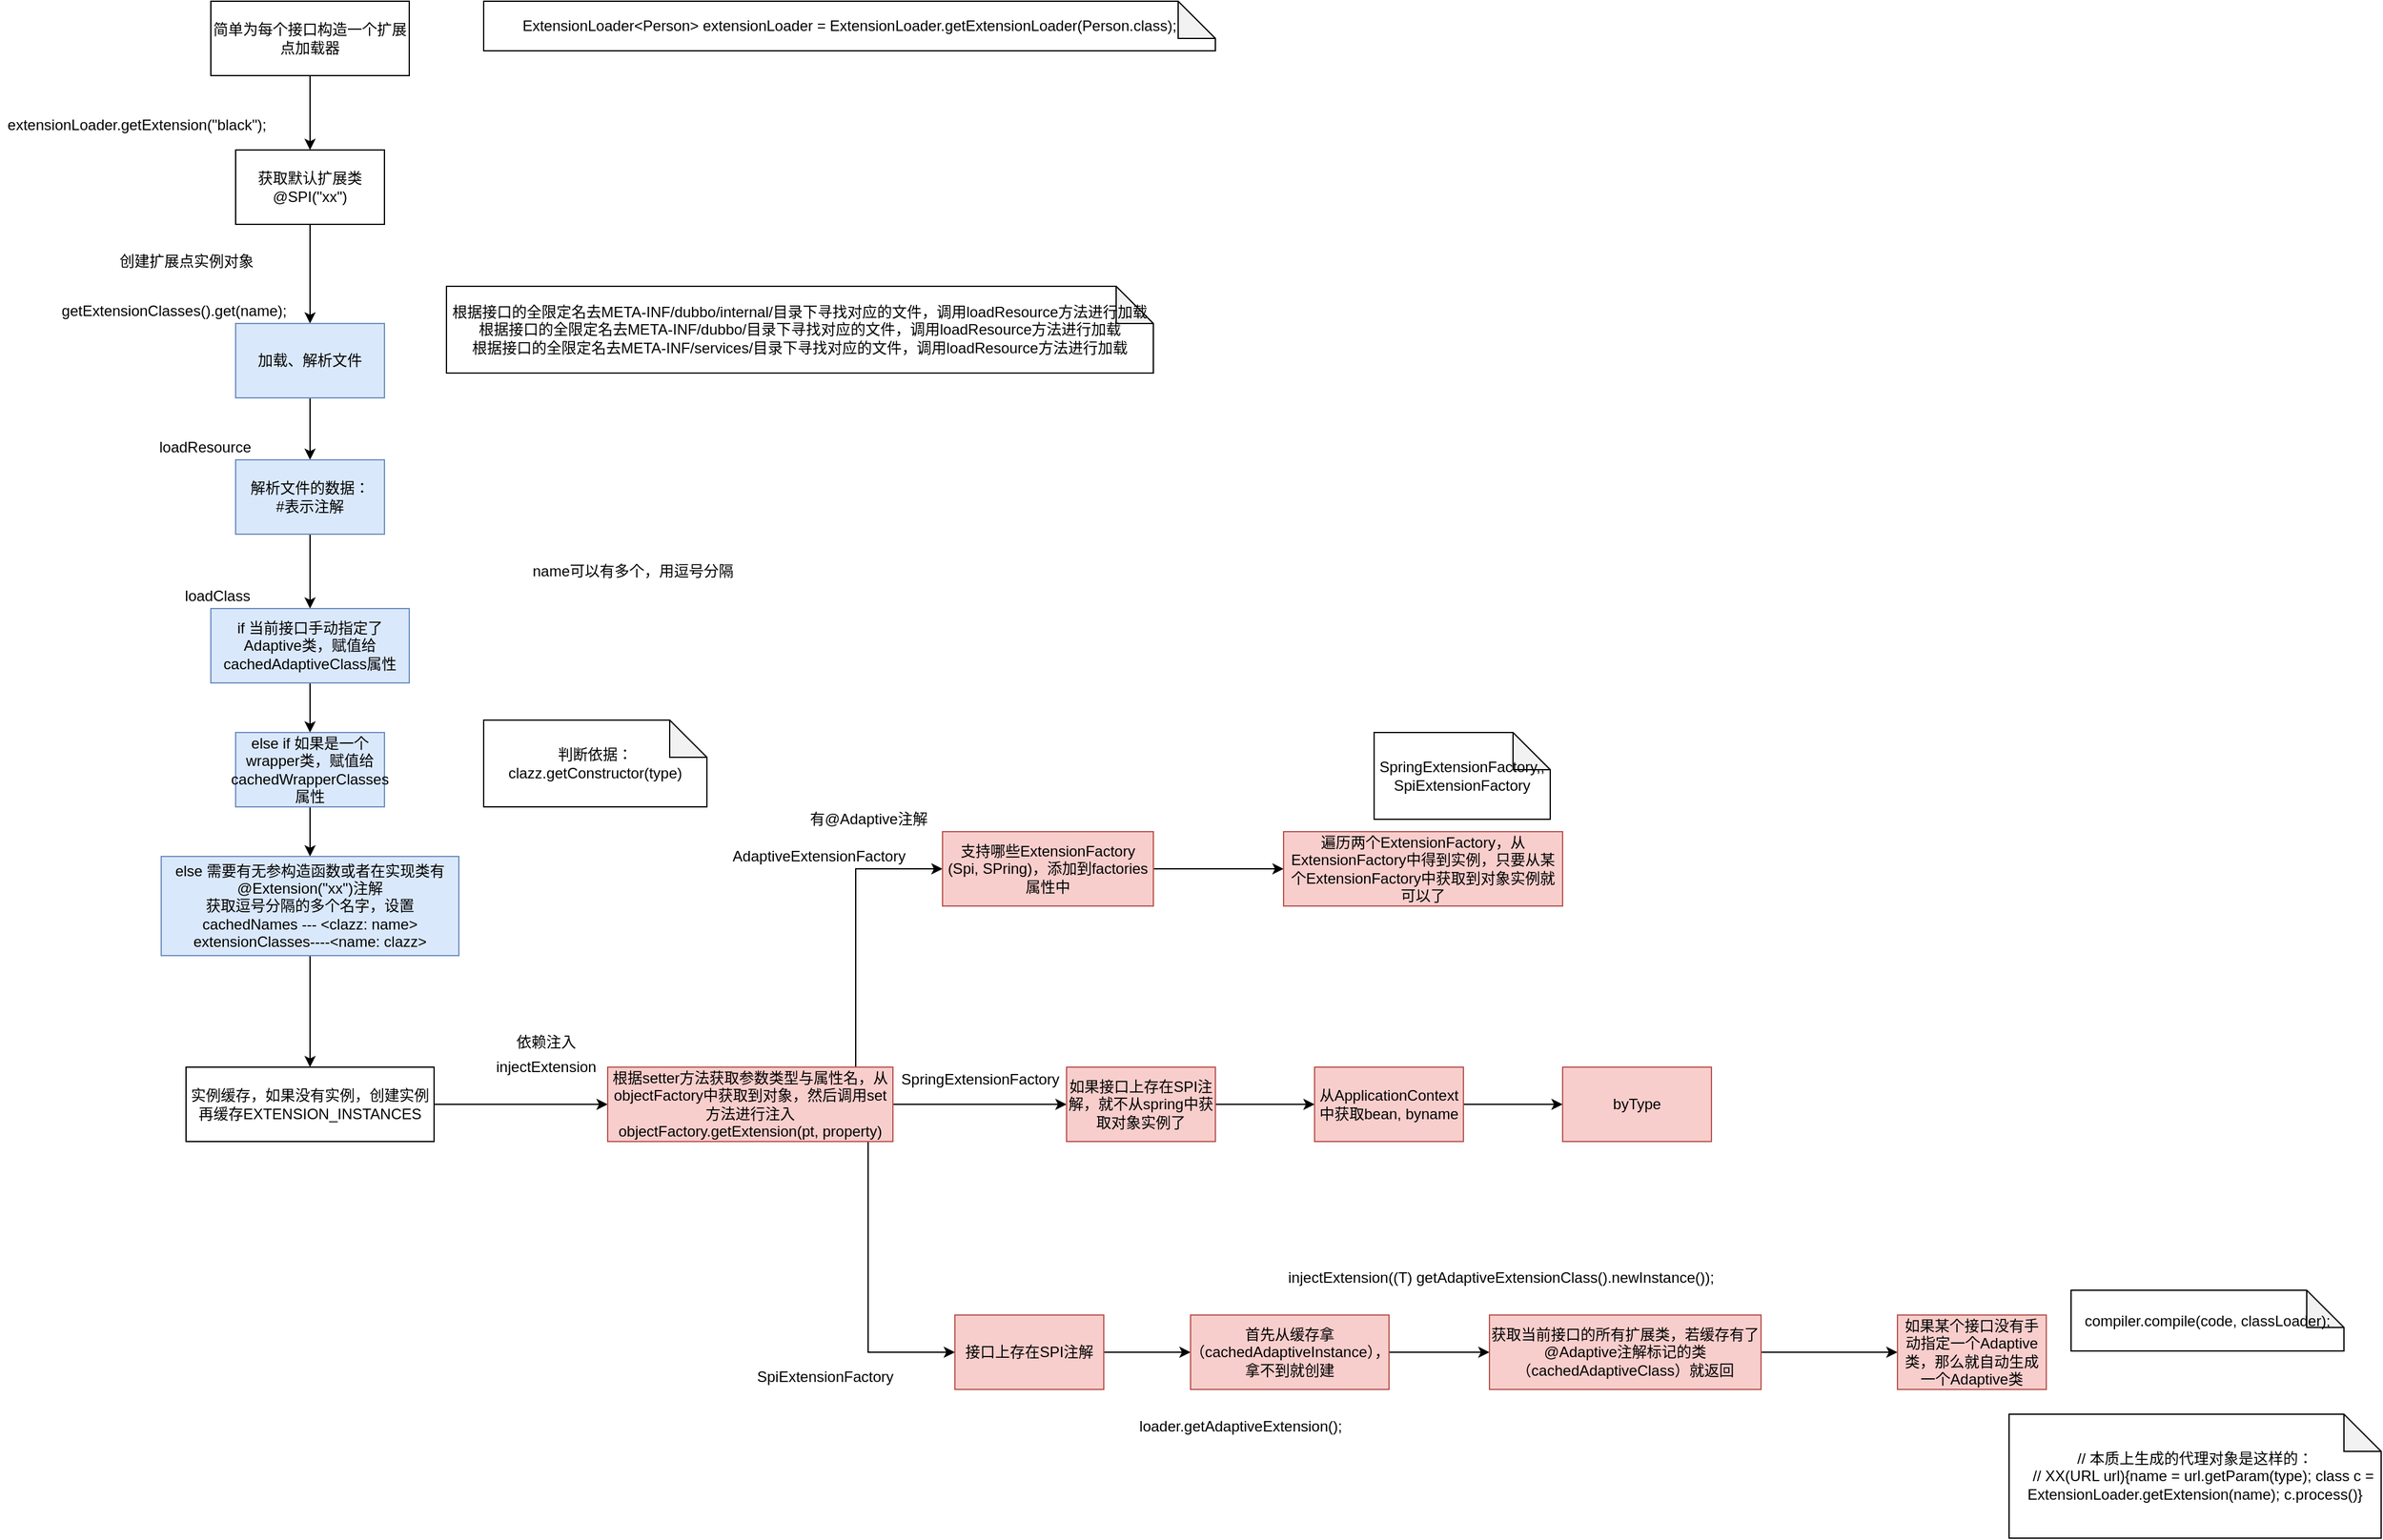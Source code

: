 <mxfile version="14.6.1" type="github">
  <diagram id="C5RBs43oDa-KdzZeNtuy" name="Page-1">
    <mxGraphModel dx="1038" dy="548" grid="1" gridSize="10" guides="1" tooltips="1" connect="1" arrows="1" fold="1" page="1" pageScale="1" pageWidth="827" pageHeight="1169" math="0" shadow="0">
      <root>
        <mxCell id="WIyWlLk6GJQsqaUBKTNV-0" />
        <mxCell id="WIyWlLk6GJQsqaUBKTNV-1" parent="WIyWlLk6GJQsqaUBKTNV-0" />
        <mxCell id="Fe7EvbnMttBvc-4abCSX-3" value="" style="edgeStyle=orthogonalEdgeStyle;rounded=0;orthogonalLoop=1;jettySize=auto;html=1;" edge="1" parent="WIyWlLk6GJQsqaUBKTNV-1" source="Fe7EvbnMttBvc-4abCSX-0" target="Fe7EvbnMttBvc-4abCSX-2">
          <mxGeometry relative="1" as="geometry" />
        </mxCell>
        <mxCell id="Fe7EvbnMttBvc-4abCSX-0" value="简单为每个接口构造一个扩展点加载器" style="rounded=0;whiteSpace=wrap;html=1;" vertex="1" parent="WIyWlLk6GJQsqaUBKTNV-1">
          <mxGeometry x="210" y="80" width="160" height="60" as="geometry" />
        </mxCell>
        <mxCell id="Fe7EvbnMttBvc-4abCSX-1" value="ExtensionLoader&amp;lt;Person&amp;gt; extensionLoader = ExtensionLoader.getExtensionLoader(Person.class);" style="shape=note;whiteSpace=wrap;html=1;backgroundOutline=1;darkOpacity=0.05;" vertex="1" parent="WIyWlLk6GJQsqaUBKTNV-1">
          <mxGeometry x="430" y="80" width="590" height="40" as="geometry" />
        </mxCell>
        <mxCell id="Fe7EvbnMttBvc-4abCSX-6" value="" style="edgeStyle=orthogonalEdgeStyle;rounded=0;orthogonalLoop=1;jettySize=auto;html=1;" edge="1" parent="WIyWlLk6GJQsqaUBKTNV-1" source="Fe7EvbnMttBvc-4abCSX-2" target="Fe7EvbnMttBvc-4abCSX-5">
          <mxGeometry relative="1" as="geometry" />
        </mxCell>
        <mxCell id="Fe7EvbnMttBvc-4abCSX-2" value="获取默认扩展类&lt;br&gt;@SPI(&quot;xx&quot;)" style="whiteSpace=wrap;html=1;rounded=0;" vertex="1" parent="WIyWlLk6GJQsqaUBKTNV-1">
          <mxGeometry x="230" y="200" width="120" height="60" as="geometry" />
        </mxCell>
        <mxCell id="Fe7EvbnMttBvc-4abCSX-4" value="extensionLoader.getExtension(&quot;black&quot;);" style="text;html=1;align=center;verticalAlign=middle;resizable=0;points=[];autosize=1;strokeColor=none;" vertex="1" parent="WIyWlLk6GJQsqaUBKTNV-1">
          <mxGeometry x="40" y="170" width="220" height="20" as="geometry" />
        </mxCell>
        <mxCell id="Fe7EvbnMttBvc-4abCSX-11" value="" style="edgeStyle=orthogonalEdgeStyle;rounded=0;orthogonalLoop=1;jettySize=auto;html=1;" edge="1" parent="WIyWlLk6GJQsqaUBKTNV-1" source="Fe7EvbnMttBvc-4abCSX-5" target="Fe7EvbnMttBvc-4abCSX-10">
          <mxGeometry relative="1" as="geometry" />
        </mxCell>
        <mxCell id="Fe7EvbnMttBvc-4abCSX-5" value="加载、解析文件" style="whiteSpace=wrap;html=1;rounded=0;fillColor=#dae8fc;strokeColor=#6c8ebf;" vertex="1" parent="WIyWlLk6GJQsqaUBKTNV-1">
          <mxGeometry x="230" y="340" width="120" height="60" as="geometry" />
        </mxCell>
        <mxCell id="Fe7EvbnMttBvc-4abCSX-7" value="创建扩展点实例对象" style="text;html=1;align=center;verticalAlign=middle;resizable=0;points=[];autosize=1;strokeColor=none;" vertex="1" parent="WIyWlLk6GJQsqaUBKTNV-1">
          <mxGeometry x="130" y="280" width="120" height="20" as="geometry" />
        </mxCell>
        <mxCell id="Fe7EvbnMttBvc-4abCSX-8" value="getExtensionClasses().get(name);" style="text;html=1;align=center;verticalAlign=middle;resizable=0;points=[];autosize=1;strokeColor=none;" vertex="1" parent="WIyWlLk6GJQsqaUBKTNV-1">
          <mxGeometry x="80" y="320" width="200" height="20" as="geometry" />
        </mxCell>
        <mxCell id="Fe7EvbnMttBvc-4abCSX-9" value="&lt;div&gt;根据接口的全限定名去META-INF/dubbo/internal/目录下寻找对应的文件，调用loadResource方法进行加载&lt;/div&gt;&lt;div&gt;根据接口的全限定名去META-INF/dubbo/目录下寻找对应的文件，调用loadResource方法进行加载&lt;/div&gt;&lt;div&gt;根据接口的全限定名去META-INF/services/目录下寻找对应的文件，调用loadResource方法进行加载&lt;/div&gt;" style="shape=note;whiteSpace=wrap;html=1;backgroundOutline=1;darkOpacity=0.05;" vertex="1" parent="WIyWlLk6GJQsqaUBKTNV-1">
          <mxGeometry x="400" y="310" width="570" height="70" as="geometry" />
        </mxCell>
        <mxCell id="Fe7EvbnMttBvc-4abCSX-14" value="" style="edgeStyle=orthogonalEdgeStyle;rounded=0;orthogonalLoop=1;jettySize=auto;html=1;" edge="1" parent="WIyWlLk6GJQsqaUBKTNV-1" source="Fe7EvbnMttBvc-4abCSX-10" target="Fe7EvbnMttBvc-4abCSX-13">
          <mxGeometry relative="1" as="geometry" />
        </mxCell>
        <mxCell id="Fe7EvbnMttBvc-4abCSX-10" value="解析文件的数据：&lt;br&gt;#表示注解&lt;br&gt;" style="whiteSpace=wrap;html=1;rounded=0;strokeColor=#6c8ebf;fillColor=#dae8fc;" vertex="1" parent="WIyWlLk6GJQsqaUBKTNV-1">
          <mxGeometry x="230" y="450" width="120" height="60" as="geometry" />
        </mxCell>
        <mxCell id="Fe7EvbnMttBvc-4abCSX-12" value="loadResource" style="text;html=1;align=center;verticalAlign=middle;resizable=0;points=[];autosize=1;strokeColor=none;" vertex="1" parent="WIyWlLk6GJQsqaUBKTNV-1">
          <mxGeometry x="160" y="430" width="90" height="20" as="geometry" />
        </mxCell>
        <mxCell id="Fe7EvbnMttBvc-4abCSX-18" value="" style="edgeStyle=orthogonalEdgeStyle;rounded=0;orthogonalLoop=1;jettySize=auto;html=1;" edge="1" parent="WIyWlLk6GJQsqaUBKTNV-1" source="Fe7EvbnMttBvc-4abCSX-13" target="Fe7EvbnMttBvc-4abCSX-17">
          <mxGeometry relative="1" as="geometry" />
        </mxCell>
        <mxCell id="Fe7EvbnMttBvc-4abCSX-13" value="if 当前接口手动指定了Adaptive类，赋值给cachedAdaptiveClass属性" style="whiteSpace=wrap;html=1;rounded=0;strokeColor=#6c8ebf;fillColor=#dae8fc;" vertex="1" parent="WIyWlLk6GJQsqaUBKTNV-1">
          <mxGeometry x="210" y="570" width="160" height="60" as="geometry" />
        </mxCell>
        <mxCell id="Fe7EvbnMttBvc-4abCSX-15" value="loadClass" style="text;html=1;align=center;verticalAlign=middle;resizable=0;points=[];autosize=1;strokeColor=none;" vertex="1" parent="WIyWlLk6GJQsqaUBKTNV-1">
          <mxGeometry x="180" y="550" width="70" height="20" as="geometry" />
        </mxCell>
        <mxCell id="Fe7EvbnMttBvc-4abCSX-16" value="&lt;span&gt;name可以有多个，用逗号分隔&lt;/span&gt;" style="text;html=1;align=center;verticalAlign=middle;resizable=0;points=[];autosize=1;strokeColor=none;" vertex="1" parent="WIyWlLk6GJQsqaUBKTNV-1">
          <mxGeometry x="460" y="530" width="180" height="20" as="geometry" />
        </mxCell>
        <mxCell id="Fe7EvbnMttBvc-4abCSX-21" value="" style="edgeStyle=orthogonalEdgeStyle;rounded=0;orthogonalLoop=1;jettySize=auto;html=1;" edge="1" parent="WIyWlLk6GJQsqaUBKTNV-1" source="Fe7EvbnMttBvc-4abCSX-17" target="Fe7EvbnMttBvc-4abCSX-20">
          <mxGeometry relative="1" as="geometry" />
        </mxCell>
        <mxCell id="Fe7EvbnMttBvc-4abCSX-17" value="else if 如果是一个wrapper类，赋值给cachedWrapperClasses属性" style="whiteSpace=wrap;html=1;rounded=0;strokeColor=#6c8ebf;fillColor=#dae8fc;" vertex="1" parent="WIyWlLk6GJQsqaUBKTNV-1">
          <mxGeometry x="230" y="670" width="120" height="60" as="geometry" />
        </mxCell>
        <mxCell id="Fe7EvbnMttBvc-4abCSX-19" value="判断依据：&lt;br&gt;clazz.getConstructor(type)" style="shape=note;whiteSpace=wrap;html=1;backgroundOutline=1;darkOpacity=0.05;" vertex="1" parent="WIyWlLk6GJQsqaUBKTNV-1">
          <mxGeometry x="430" y="660" width="180" height="70" as="geometry" />
        </mxCell>
        <mxCell id="Fe7EvbnMttBvc-4abCSX-23" value="" style="edgeStyle=orthogonalEdgeStyle;rounded=0;orthogonalLoop=1;jettySize=auto;html=1;" edge="1" parent="WIyWlLk6GJQsqaUBKTNV-1" source="Fe7EvbnMttBvc-4abCSX-20" target="Fe7EvbnMttBvc-4abCSX-22">
          <mxGeometry relative="1" as="geometry" />
        </mxCell>
        <mxCell id="Fe7EvbnMttBvc-4abCSX-20" value="else 需要有无参构造函数或者在实现类有@Extension(&quot;xx&quot;)注解&lt;br&gt;获取逗号分隔的多个名字，设置cachedNames --- &amp;lt;clazz: name&amp;gt;&lt;br&gt;extensionClasses----&amp;lt;name: clazz&amp;gt;" style="whiteSpace=wrap;html=1;rounded=0;strokeColor=#6c8ebf;fillColor=#dae8fc;" vertex="1" parent="WIyWlLk6GJQsqaUBKTNV-1">
          <mxGeometry x="170" y="770" width="240" height="80" as="geometry" />
        </mxCell>
        <mxCell id="Fe7EvbnMttBvc-4abCSX-25" value="" style="edgeStyle=orthogonalEdgeStyle;rounded=0;orthogonalLoop=1;jettySize=auto;html=1;" edge="1" parent="WIyWlLk6GJQsqaUBKTNV-1" source="Fe7EvbnMttBvc-4abCSX-22" target="Fe7EvbnMttBvc-4abCSX-24">
          <mxGeometry relative="1" as="geometry" />
        </mxCell>
        <mxCell id="Fe7EvbnMttBvc-4abCSX-22" value="实例缓存，如果没有实例，创建实例再缓存EXTENSION_INSTANCES" style="whiteSpace=wrap;html=1;rounded=0;" vertex="1" parent="WIyWlLk6GJQsqaUBKTNV-1">
          <mxGeometry x="190" y="940" width="200" height="60" as="geometry" />
        </mxCell>
        <mxCell id="Fe7EvbnMttBvc-4abCSX-29" value="" style="edgeStyle=orthogonalEdgeStyle;rounded=0;orthogonalLoop=1;jettySize=auto;html=1;" edge="1" parent="WIyWlLk6GJQsqaUBKTNV-1" source="Fe7EvbnMttBvc-4abCSX-24" target="Fe7EvbnMttBvc-4abCSX-28">
          <mxGeometry relative="1" as="geometry">
            <Array as="points">
              <mxPoint x="730" y="780" />
            </Array>
          </mxGeometry>
        </mxCell>
        <mxCell id="Fe7EvbnMttBvc-4abCSX-35" value="" style="edgeStyle=orthogonalEdgeStyle;rounded=0;orthogonalLoop=1;jettySize=auto;html=1;" edge="1" parent="WIyWlLk6GJQsqaUBKTNV-1" source="Fe7EvbnMttBvc-4abCSX-24" target="Fe7EvbnMttBvc-4abCSX-34">
          <mxGeometry relative="1" as="geometry" />
        </mxCell>
        <mxCell id="Fe7EvbnMttBvc-4abCSX-43" value="" style="edgeStyle=orthogonalEdgeStyle;rounded=0;orthogonalLoop=1;jettySize=auto;html=1;" edge="1" parent="WIyWlLk6GJQsqaUBKTNV-1" source="Fe7EvbnMttBvc-4abCSX-24" target="Fe7EvbnMttBvc-4abCSX-42">
          <mxGeometry relative="1" as="geometry">
            <Array as="points">
              <mxPoint x="740" y="1170" />
            </Array>
          </mxGeometry>
        </mxCell>
        <mxCell id="Fe7EvbnMttBvc-4abCSX-24" value="根据setter方法获取参数类型与属性名，从objectFactory中获取到对象，然后调用set方法进行注入&lt;br&gt;objectFactory.getExtension(pt, property)" style="whiteSpace=wrap;html=1;rounded=0;fillColor=#f8cecc;strokeColor=#b85450;" vertex="1" parent="WIyWlLk6GJQsqaUBKTNV-1">
          <mxGeometry x="530" y="940" width="230" height="60" as="geometry" />
        </mxCell>
        <mxCell id="Fe7EvbnMttBvc-4abCSX-26" value="依赖注入" style="text;html=1;align=center;verticalAlign=middle;resizable=0;points=[];autosize=1;strokeColor=none;" vertex="1" parent="WIyWlLk6GJQsqaUBKTNV-1">
          <mxGeometry x="450" y="910" width="60" height="20" as="geometry" />
        </mxCell>
        <mxCell id="Fe7EvbnMttBvc-4abCSX-27" value="injectExtension" style="text;html=1;align=center;verticalAlign=middle;resizable=0;points=[];autosize=1;strokeColor=none;" vertex="1" parent="WIyWlLk6GJQsqaUBKTNV-1">
          <mxGeometry x="430" y="930" width="100" height="20" as="geometry" />
        </mxCell>
        <mxCell id="Fe7EvbnMttBvc-4abCSX-32" value="" style="edgeStyle=orthogonalEdgeStyle;rounded=0;orthogonalLoop=1;jettySize=auto;html=1;" edge="1" parent="WIyWlLk6GJQsqaUBKTNV-1" source="Fe7EvbnMttBvc-4abCSX-28" target="Fe7EvbnMttBvc-4abCSX-31">
          <mxGeometry relative="1" as="geometry" />
        </mxCell>
        <mxCell id="Fe7EvbnMttBvc-4abCSX-28" value="支持哪些ExtensionFactory (Spi, SPring)，添加到factories属性中" style="whiteSpace=wrap;html=1;rounded=0;strokeColor=#b85450;fillColor=#f8cecc;" vertex="1" parent="WIyWlLk6GJQsqaUBKTNV-1">
          <mxGeometry x="800" y="750" width="170" height="60" as="geometry" />
        </mxCell>
        <mxCell id="Fe7EvbnMttBvc-4abCSX-30" value="AdaptiveExtensionFactory" style="text;html=1;align=center;verticalAlign=middle;resizable=0;points=[];autosize=1;strokeColor=none;" vertex="1" parent="WIyWlLk6GJQsqaUBKTNV-1">
          <mxGeometry x="625" y="760" width="150" height="20" as="geometry" />
        </mxCell>
        <mxCell id="Fe7EvbnMttBvc-4abCSX-31" value="遍历两个ExtensionFactory，从ExtensionFactory中得到实例，只要从某个ExtensionFactory中获取到对象实例就可以了" style="whiteSpace=wrap;html=1;rounded=0;strokeColor=#b85450;fillColor=#f8cecc;" vertex="1" parent="WIyWlLk6GJQsqaUBKTNV-1">
          <mxGeometry x="1075" y="750" width="225" height="60" as="geometry" />
        </mxCell>
        <mxCell id="Fe7EvbnMttBvc-4abCSX-33" value="SpringExtensionFactory,, SpiExtensionFactory" style="shape=note;whiteSpace=wrap;html=1;backgroundOutline=1;darkOpacity=0.05;" vertex="1" parent="WIyWlLk6GJQsqaUBKTNV-1">
          <mxGeometry x="1148" y="670" width="142" height="70" as="geometry" />
        </mxCell>
        <mxCell id="Fe7EvbnMttBvc-4abCSX-39" value="" style="edgeStyle=orthogonalEdgeStyle;rounded=0;orthogonalLoop=1;jettySize=auto;html=1;" edge="1" parent="WIyWlLk6GJQsqaUBKTNV-1" source="Fe7EvbnMttBvc-4abCSX-34" target="Fe7EvbnMttBvc-4abCSX-38">
          <mxGeometry relative="1" as="geometry" />
        </mxCell>
        <mxCell id="Fe7EvbnMttBvc-4abCSX-34" value="如果接口上存在SPI注解，就不从spring中获取对象实例了" style="whiteSpace=wrap;html=1;rounded=0;strokeColor=#b85450;fillColor=#f8cecc;" vertex="1" parent="WIyWlLk6GJQsqaUBKTNV-1">
          <mxGeometry x="900" y="940" width="120" height="60" as="geometry" />
        </mxCell>
        <mxCell id="Fe7EvbnMttBvc-4abCSX-36" value="有@Adaptive注解" style="text;html=1;align=center;verticalAlign=middle;resizable=0;points=[];autosize=1;strokeColor=none;" vertex="1" parent="WIyWlLk6GJQsqaUBKTNV-1">
          <mxGeometry x="685" y="730" width="110" height="20" as="geometry" />
        </mxCell>
        <mxCell id="Fe7EvbnMttBvc-4abCSX-37" value="SpringExtensionFactory" style="text;html=1;align=center;verticalAlign=middle;resizable=0;points=[];autosize=1;strokeColor=none;" vertex="1" parent="WIyWlLk6GJQsqaUBKTNV-1">
          <mxGeometry x="760" y="940" width="140" height="20" as="geometry" />
        </mxCell>
        <mxCell id="Fe7EvbnMttBvc-4abCSX-41" value="" style="edgeStyle=orthogonalEdgeStyle;rounded=0;orthogonalLoop=1;jettySize=auto;html=1;" edge="1" parent="WIyWlLk6GJQsqaUBKTNV-1" source="Fe7EvbnMttBvc-4abCSX-38" target="Fe7EvbnMttBvc-4abCSX-40">
          <mxGeometry relative="1" as="geometry" />
        </mxCell>
        <mxCell id="Fe7EvbnMttBvc-4abCSX-38" value="从ApplicationContext中获取bean, byname" style="whiteSpace=wrap;html=1;rounded=0;strokeColor=#b85450;fillColor=#f8cecc;" vertex="1" parent="WIyWlLk6GJQsqaUBKTNV-1">
          <mxGeometry x="1100" y="940" width="120" height="60" as="geometry" />
        </mxCell>
        <mxCell id="Fe7EvbnMttBvc-4abCSX-40" value="byType" style="whiteSpace=wrap;html=1;rounded=0;strokeColor=#b85450;fillColor=#f8cecc;" vertex="1" parent="WIyWlLk6GJQsqaUBKTNV-1">
          <mxGeometry x="1300" y="940" width="120" height="60" as="geometry" />
        </mxCell>
        <mxCell id="Fe7EvbnMttBvc-4abCSX-46" value="" style="edgeStyle=orthogonalEdgeStyle;rounded=0;orthogonalLoop=1;jettySize=auto;html=1;" edge="1" parent="WIyWlLk6GJQsqaUBKTNV-1" source="Fe7EvbnMttBvc-4abCSX-42" target="Fe7EvbnMttBvc-4abCSX-45">
          <mxGeometry relative="1" as="geometry" />
        </mxCell>
        <mxCell id="Fe7EvbnMttBvc-4abCSX-42" value="接口上存在SPI注解" style="whiteSpace=wrap;html=1;rounded=0;strokeColor=#b85450;fillColor=#f8cecc;" vertex="1" parent="WIyWlLk6GJQsqaUBKTNV-1">
          <mxGeometry x="810" y="1140" width="120" height="60" as="geometry" />
        </mxCell>
        <mxCell id="Fe7EvbnMttBvc-4abCSX-44" value="SpiExtensionFactory" style="text;html=1;align=center;verticalAlign=middle;resizable=0;points=[];autosize=1;strokeColor=none;" vertex="1" parent="WIyWlLk6GJQsqaUBKTNV-1">
          <mxGeometry x="640" y="1180" width="130" height="20" as="geometry" />
        </mxCell>
        <mxCell id="Fe7EvbnMttBvc-4abCSX-49" value="" style="edgeStyle=orthogonalEdgeStyle;rounded=0;orthogonalLoop=1;jettySize=auto;html=1;" edge="1" parent="WIyWlLk6GJQsqaUBKTNV-1" source="Fe7EvbnMttBvc-4abCSX-45" target="Fe7EvbnMttBvc-4abCSX-48">
          <mxGeometry relative="1" as="geometry" />
        </mxCell>
        <mxCell id="Fe7EvbnMttBvc-4abCSX-45" value="首先从缓存拿（cachedAdaptiveInstance），拿不到就创建" style="whiteSpace=wrap;html=1;rounded=0;strokeColor=#b85450;fillColor=#f8cecc;" vertex="1" parent="WIyWlLk6GJQsqaUBKTNV-1">
          <mxGeometry x="1000" y="1140" width="160" height="60" as="geometry" />
        </mxCell>
        <mxCell id="Fe7EvbnMttBvc-4abCSX-47" value="loader.getAdaptiveExtension();" style="text;html=1;align=center;verticalAlign=middle;resizable=0;points=[];autosize=1;strokeColor=none;" vertex="1" parent="WIyWlLk6GJQsqaUBKTNV-1">
          <mxGeometry x="950" y="1220" width="180" height="20" as="geometry" />
        </mxCell>
        <mxCell id="Fe7EvbnMttBvc-4abCSX-52" value="" style="edgeStyle=orthogonalEdgeStyle;rounded=0;orthogonalLoop=1;jettySize=auto;html=1;" edge="1" parent="WIyWlLk6GJQsqaUBKTNV-1" source="Fe7EvbnMttBvc-4abCSX-48" target="Fe7EvbnMttBvc-4abCSX-51">
          <mxGeometry relative="1" as="geometry" />
        </mxCell>
        <mxCell id="Fe7EvbnMttBvc-4abCSX-48" value="获取当前接口的所有扩展类，若缓存有了@Adaptive注解标记的类（cachedAdaptiveClass）就返回" style="whiteSpace=wrap;html=1;rounded=0;strokeColor=#b85450;fillColor=#f8cecc;" vertex="1" parent="WIyWlLk6GJQsqaUBKTNV-1">
          <mxGeometry x="1241" y="1140" width="219" height="60" as="geometry" />
        </mxCell>
        <mxCell id="Fe7EvbnMttBvc-4abCSX-50" value="injectExtension((T) getAdaptiveExtensionClass().newInstance());" style="text;html=1;align=center;verticalAlign=middle;resizable=0;points=[];autosize=1;strokeColor=none;" vertex="1" parent="WIyWlLk6GJQsqaUBKTNV-1">
          <mxGeometry x="1070" y="1100" width="360" height="20" as="geometry" />
        </mxCell>
        <mxCell id="Fe7EvbnMttBvc-4abCSX-51" value="如果某个接口没有手动指定一个Adaptive类，那么就自动生成一个Adaptive类" style="whiteSpace=wrap;html=1;rounded=0;strokeColor=#b85450;fillColor=#f8cecc;" vertex="1" parent="WIyWlLk6GJQsqaUBKTNV-1">
          <mxGeometry x="1570" y="1140" width="120" height="60" as="geometry" />
        </mxCell>
        <mxCell id="Fe7EvbnMttBvc-4abCSX-53" value="&lt;div&gt;// 本质上生成的代理对象是这样的：&lt;/div&gt;&lt;div&gt;&amp;nbsp; &amp;nbsp; // XX(URL url){name = url.getParam(type); class c = ExtensionLoader.getExtension(name); c.process()}&lt;/div&gt;" style="shape=note;whiteSpace=wrap;html=1;backgroundOutline=1;darkOpacity=0.05;" vertex="1" parent="WIyWlLk6GJQsqaUBKTNV-1">
          <mxGeometry x="1660" y="1220" width="300" height="100" as="geometry" />
        </mxCell>
        <mxCell id="Fe7EvbnMttBvc-4abCSX-54" value="compiler.compile(code, classLoader);" style="shape=note;whiteSpace=wrap;html=1;backgroundOutline=1;darkOpacity=0.05;" vertex="1" parent="WIyWlLk6GJQsqaUBKTNV-1">
          <mxGeometry x="1710" y="1120" width="220" height="49" as="geometry" />
        </mxCell>
      </root>
    </mxGraphModel>
  </diagram>
</mxfile>
